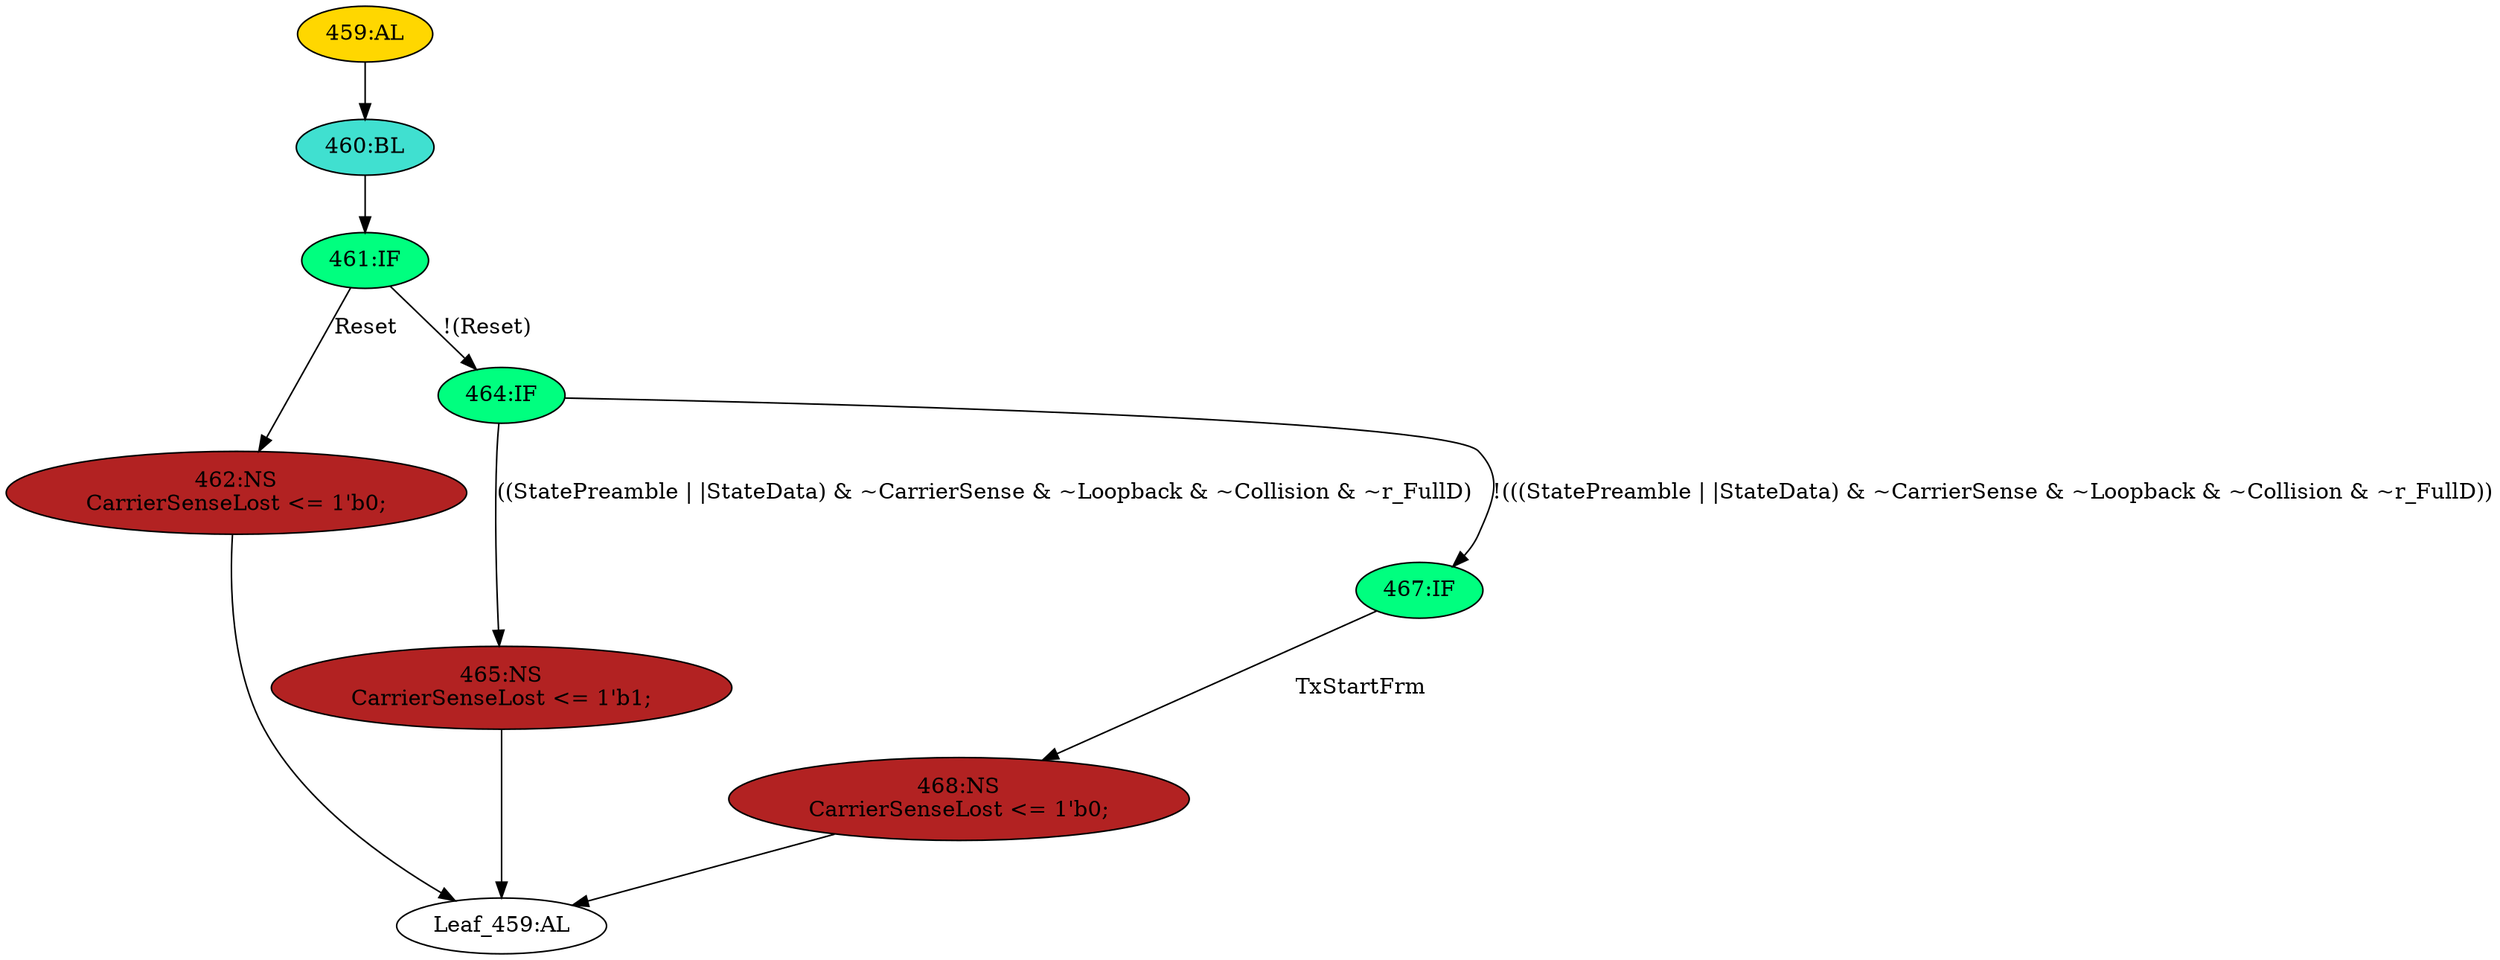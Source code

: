 strict digraph "" {
	node [label="\N"];
	"461:IF"	 [ast="<pyverilog.vparser.ast.IfStatement object at 0x7f7882385450>",
		fillcolor=springgreen,
		label="461:IF",
		statements="[]",
		style=filled,
		typ=IfStatement];
	"462:NS"	 [ast="<pyverilog.vparser.ast.NonblockingSubstitution object at 0x7f7882385c50>",
		fillcolor=firebrick,
		label="462:NS
CarrierSenseLost <= 1'b0;",
		statements="[<pyverilog.vparser.ast.NonblockingSubstitution object at 0x7f7882385c50>]",
		style=filled,
		typ=NonblockingSubstitution];
	"461:IF" -> "462:NS"	 [cond="['Reset']",
		label=Reset,
		lineno=461];
	"464:IF"	 [ast="<pyverilog.vparser.ast.IfStatement object at 0x7f7882385490>",
		fillcolor=springgreen,
		label="464:IF",
		statements="[]",
		style=filled,
		typ=IfStatement];
	"461:IF" -> "464:IF"	 [cond="['Reset']",
		label="!(Reset)",
		lineno=461];
	"465:NS"	 [ast="<pyverilog.vparser.ast.NonblockingSubstitution object at 0x7f78823856d0>",
		fillcolor=firebrick,
		label="465:NS
CarrierSenseLost <= 1'b1;",
		statements="[<pyverilog.vparser.ast.NonblockingSubstitution object at 0x7f78823856d0>]",
		style=filled,
		typ=NonblockingSubstitution];
	"Leaf_459:AL"	 [def_var="['CarrierSenseLost']",
		label="Leaf_459:AL"];
	"465:NS" -> "Leaf_459:AL"	 [cond="[]",
		lineno=None];
	"462:NS" -> "Leaf_459:AL"	 [cond="[]",
		lineno=None];
	"464:IF" -> "465:NS"	 [cond="['StatePreamble', 'StateData', 'CarrierSense', 'Loopback', 'Collision', 'r_FullD']",
		label="((StatePreamble | |StateData) & ~CarrierSense & ~Loopback & ~Collision & ~r_FullD)",
		lineno=464];
	"467:IF"	 [ast="<pyverilog.vparser.ast.IfStatement object at 0x7f78823854d0>",
		fillcolor=springgreen,
		label="467:IF",
		statements="[]",
		style=filled,
		typ=IfStatement];
	"464:IF" -> "467:IF"	 [cond="['StatePreamble', 'StateData', 'CarrierSense', 'Loopback', 'Collision', 'r_FullD']",
		label="!(((StatePreamble | |StateData) & ~CarrierSense & ~Loopback & ~Collision & ~r_FullD))",
		lineno=464];
	"459:AL"	 [ast="<pyverilog.vparser.ast.Always object at 0x7f7882385e10>",
		clk_sens=False,
		fillcolor=gold,
		label="459:AL",
		sens="['MTxClk', 'Reset']",
		statements="[]",
		style=filled,
		typ=Always,
		use_var="['Reset', 'Loopback', 'TxStartFrm', 'Collision', 'StateData', 'r_FullD', 'CarrierSense', 'StatePreamble']"];
	"460:BL"	 [ast="<pyverilog.vparser.ast.Block object at 0x7f7882385f90>",
		fillcolor=turquoise,
		label="460:BL",
		statements="[]",
		style=filled,
		typ=Block];
	"459:AL" -> "460:BL"	 [cond="[]",
		lineno=None];
	"468:NS"	 [ast="<pyverilog.vparser.ast.NonblockingSubstitution object at 0x7f7882385510>",
		fillcolor=firebrick,
		label="468:NS
CarrierSenseLost <= 1'b0;",
		statements="[<pyverilog.vparser.ast.NonblockingSubstitution object at 0x7f7882385510>]",
		style=filled,
		typ=NonblockingSubstitution];
	"468:NS" -> "Leaf_459:AL"	 [cond="[]",
		lineno=None];
	"460:BL" -> "461:IF"	 [cond="[]",
		lineno=None];
	"467:IF" -> "468:NS"	 [cond="['TxStartFrm']",
		label=TxStartFrm,
		lineno=467];
}
